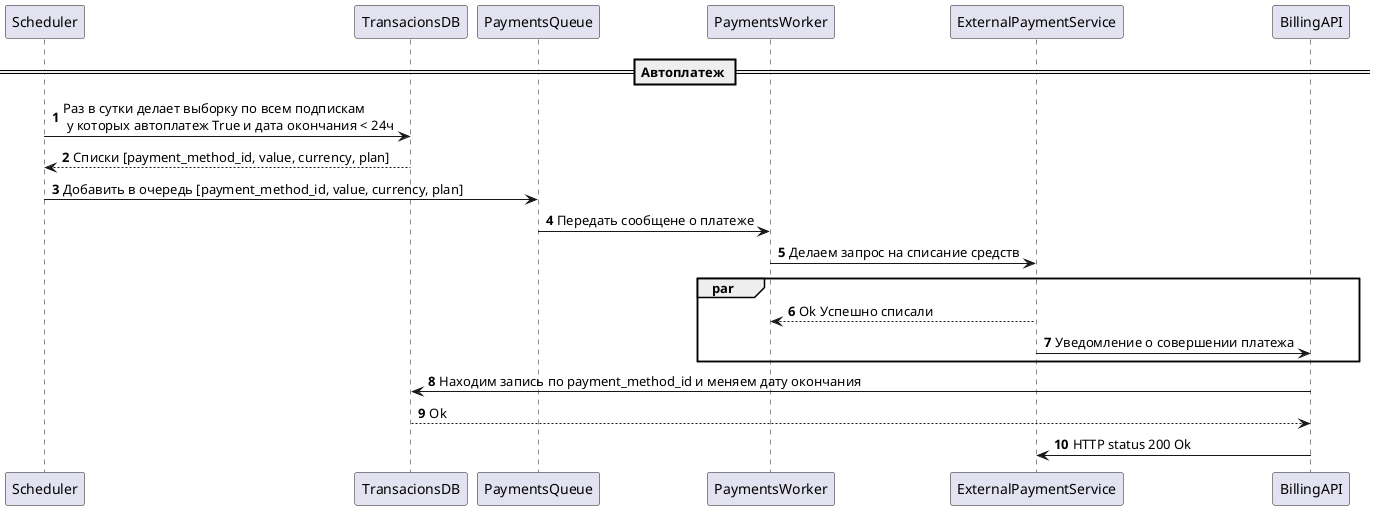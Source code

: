 @startuml to be

== Автоплатеж ==

autonumber

Scheduler -> TransacionsDB: Раз в сутки делает выборку по всем подпискам \n у которых автоплатеж True и дата окончания < 24ч

TransacionsDB --> Scheduler: Списки [payment_method_id, value, currency, plan]

Scheduler -> PaymentsQueue: Добавить в очередь [payment_method_id, value, currency, plan]

PaymentsQueue -> PaymentsWorker: Передать сообщене о платеже

PaymentsWorker -> ExternalPaymentService: Делаем запрос на списание средств

par

ExternalPaymentService --> PaymentsWorker: Ok Успешно списали

ExternalPaymentService -> BillingAPI: Уведомление о совершении платежа

end

BillingAPI -> TransacionsDB: Находим запись по payment_method_id и меняем дату окончания

TransacionsDB --> BillingAPI: Ok

BillingAPI -> ExternalPaymentService: HTTP status 200 Ok

@enduml